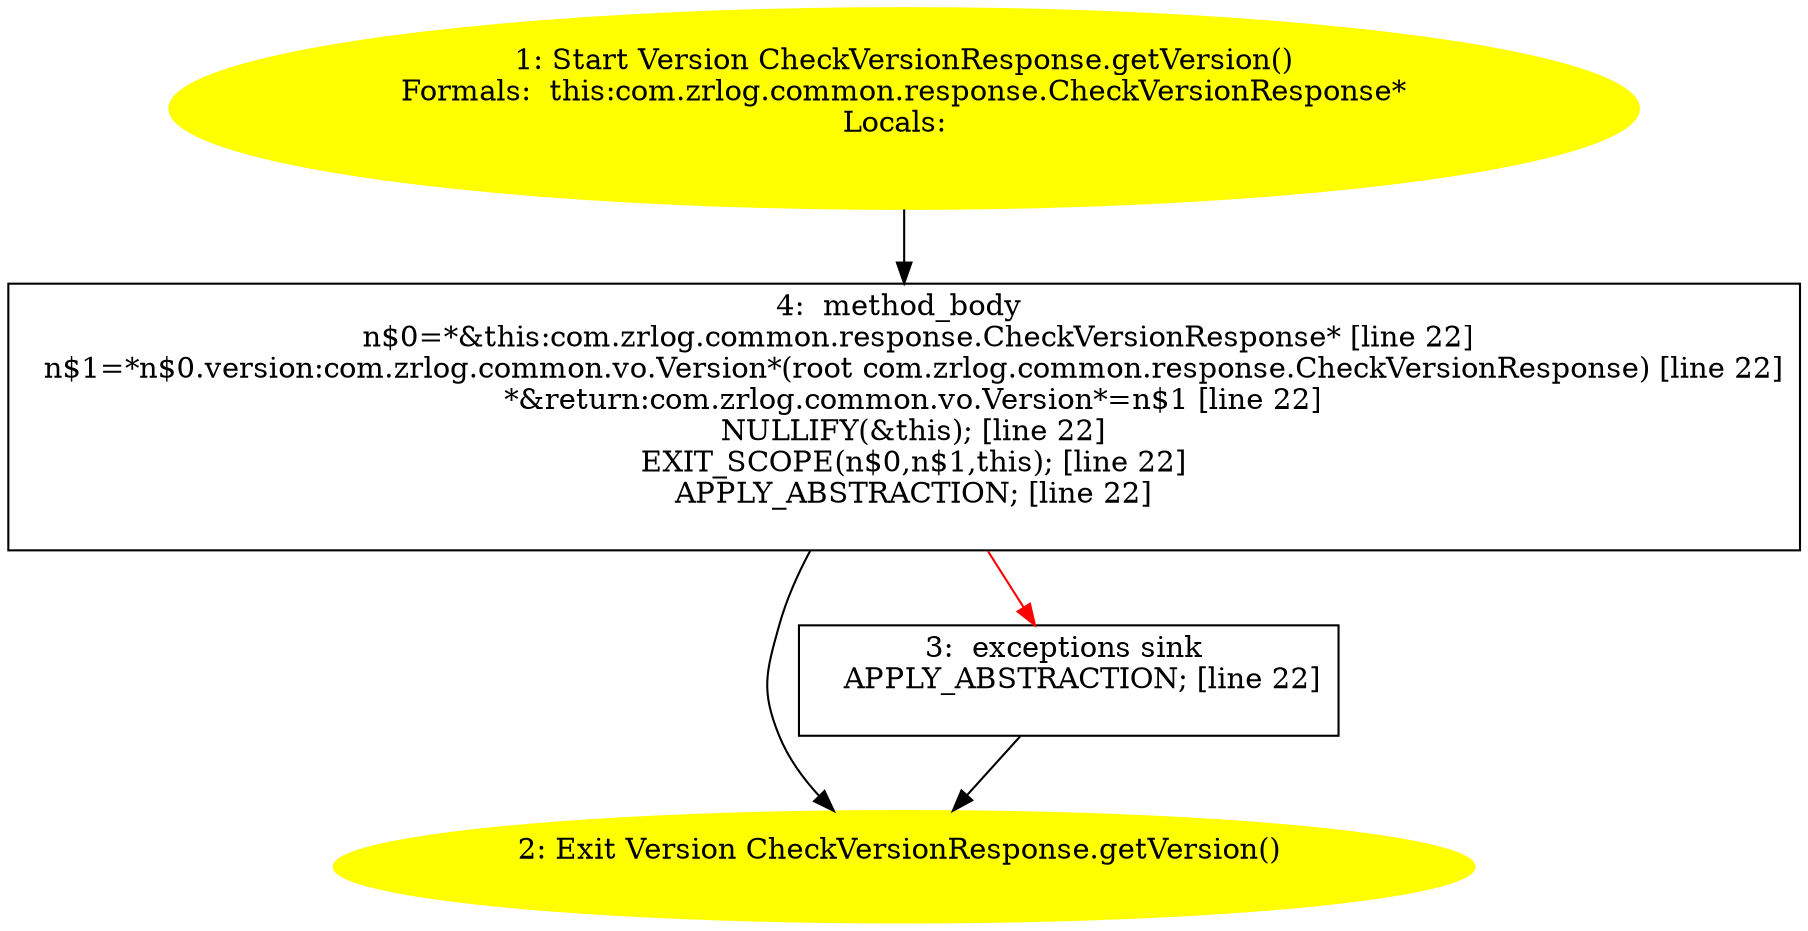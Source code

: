 /* @generated */
digraph cfg {
"com.zrlog.common.response.CheckVersionResponse.getVersion():com.zrlog.common.vo.Version.f9f4db282a2cc94a13d65edb374f6828_1" [label="1: Start Version CheckVersionResponse.getVersion()\nFormals:  this:com.zrlog.common.response.CheckVersionResponse*\nLocals:  \n  " color=yellow style=filled]
	

	 "com.zrlog.common.response.CheckVersionResponse.getVersion():com.zrlog.common.vo.Version.f9f4db282a2cc94a13d65edb374f6828_1" -> "com.zrlog.common.response.CheckVersionResponse.getVersion():com.zrlog.common.vo.Version.f9f4db282a2cc94a13d65edb374f6828_4" ;
"com.zrlog.common.response.CheckVersionResponse.getVersion():com.zrlog.common.vo.Version.f9f4db282a2cc94a13d65edb374f6828_2" [label="2: Exit Version CheckVersionResponse.getVersion() \n  " color=yellow style=filled]
	

"com.zrlog.common.response.CheckVersionResponse.getVersion():com.zrlog.common.vo.Version.f9f4db282a2cc94a13d65edb374f6828_3" [label="3:  exceptions sink \n   APPLY_ABSTRACTION; [line 22]\n " shape="box"]
	

	 "com.zrlog.common.response.CheckVersionResponse.getVersion():com.zrlog.common.vo.Version.f9f4db282a2cc94a13d65edb374f6828_3" -> "com.zrlog.common.response.CheckVersionResponse.getVersion():com.zrlog.common.vo.Version.f9f4db282a2cc94a13d65edb374f6828_2" ;
"com.zrlog.common.response.CheckVersionResponse.getVersion():com.zrlog.common.vo.Version.f9f4db282a2cc94a13d65edb374f6828_4" [label="4:  method_body \n   n$0=*&this:com.zrlog.common.response.CheckVersionResponse* [line 22]\n  n$1=*n$0.version:com.zrlog.common.vo.Version*(root com.zrlog.common.response.CheckVersionResponse) [line 22]\n  *&return:com.zrlog.common.vo.Version*=n$1 [line 22]\n  NULLIFY(&this); [line 22]\n  EXIT_SCOPE(n$0,n$1,this); [line 22]\n  APPLY_ABSTRACTION; [line 22]\n " shape="box"]
	

	 "com.zrlog.common.response.CheckVersionResponse.getVersion():com.zrlog.common.vo.Version.f9f4db282a2cc94a13d65edb374f6828_4" -> "com.zrlog.common.response.CheckVersionResponse.getVersion():com.zrlog.common.vo.Version.f9f4db282a2cc94a13d65edb374f6828_2" ;
	 "com.zrlog.common.response.CheckVersionResponse.getVersion():com.zrlog.common.vo.Version.f9f4db282a2cc94a13d65edb374f6828_4" -> "com.zrlog.common.response.CheckVersionResponse.getVersion():com.zrlog.common.vo.Version.f9f4db282a2cc94a13d65edb374f6828_3" [color="red" ];
}
